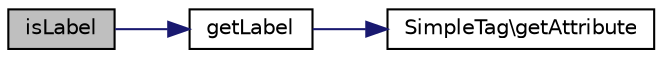 digraph "isLabel"
{
  edge [fontname="Helvetica",fontsize="10",labelfontname="Helvetica",labelfontsize="10"];
  node [fontname="Helvetica",fontsize="10",shape=record];
  rankdir="LR";
  Node1 [label="isLabel",height=0.2,width=0.4,color="black", fillcolor="grey75", style="filled" fontcolor="black"];
  Node1 -> Node2 [color="midnightblue",fontsize="10",style="solid",fontname="Helvetica"];
  Node2 [label="getLabel",height=0.2,width=0.4,color="black", fillcolor="white", style="filled",URL="$class_simple_image_submit_tag.html#a14c4e7420d903d3e40342266333d2ecf"];
  Node2 -> Node3 [color="midnightblue",fontsize="10",style="solid",fontname="Helvetica"];
  Node3 [label="SimpleTag\\getAttribute",height=0.2,width=0.4,color="black", fillcolor="white", style="filled",URL="$class_simple_tag.html#a23c799cbfa1a6b6e2079dbbcf46ab4f7"];
}
